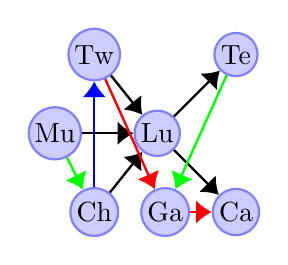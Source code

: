 \tikzstyle{vertex} = [
	shape=circle,  
	draw=blue!50, %draw the border to the node
	fill=blue!20, %fill the space of the node
	thick,
	minimum size=1mm, %minimum size of the nodes
	distance=1cm,
	inner sep=1pt
];

\begin{scope}[scale=1.0,shift={(-1,0)}]
	\node[vertex](Tw) at (90:1.0cm) {Tw};
	\node[vertex](Mu) at (180:0.5cm) {Mu};
	\node[vertex](Ch) at (-90:1.0cm) {Ch};
\end{scope}

\begin{scope}[scale=1.0,shift={(0.8,0)}]
	\node[vertex](Lu) at (180:1.0cm) {Lu};
	\node[vertex](Ca) at (-90:1.0cm) {Ca};
	\node[vertex](Te) at (+90:1.0cm) {Te};
\end{scope}

\begin{scope}[scale=1.0,shift={(0.9,-1)}]
	\node[vertex](Ga) at (180:1.0cm) {Ga};
\end{scope}

%mandatory constraints
\draw[-{Latex[length=2mm,width=3mm]}, line width=0.3mm, color=black]
	(Tw) edge[] (Lu)
	(Ch) edge[] (Lu)
	(Mu) edge[] (Lu)
	(Lu) edge[] (Te)
	(Lu) edge[] (Ca)
;

%first tourist
\draw[-{Latex[length=2mm,width=3mm]}, line width=0.3mm, color=red]
	(Tw) edge[] (Ga)
	(Ga) edge[] (Ca)
;
	
%second tourist
\draw[-{Latex[length=2mm,width=3mm]}, line width=0.3mm, color=green]
	(Mu) edge[] (Ch)
	(Te) edge[] (Ga)
;

%third tourist
\draw[-{Latex[length=2mm,width=3mm]}, line width=0.3mm, color=blue]
	(Ch) edge[] (Tw)
;
